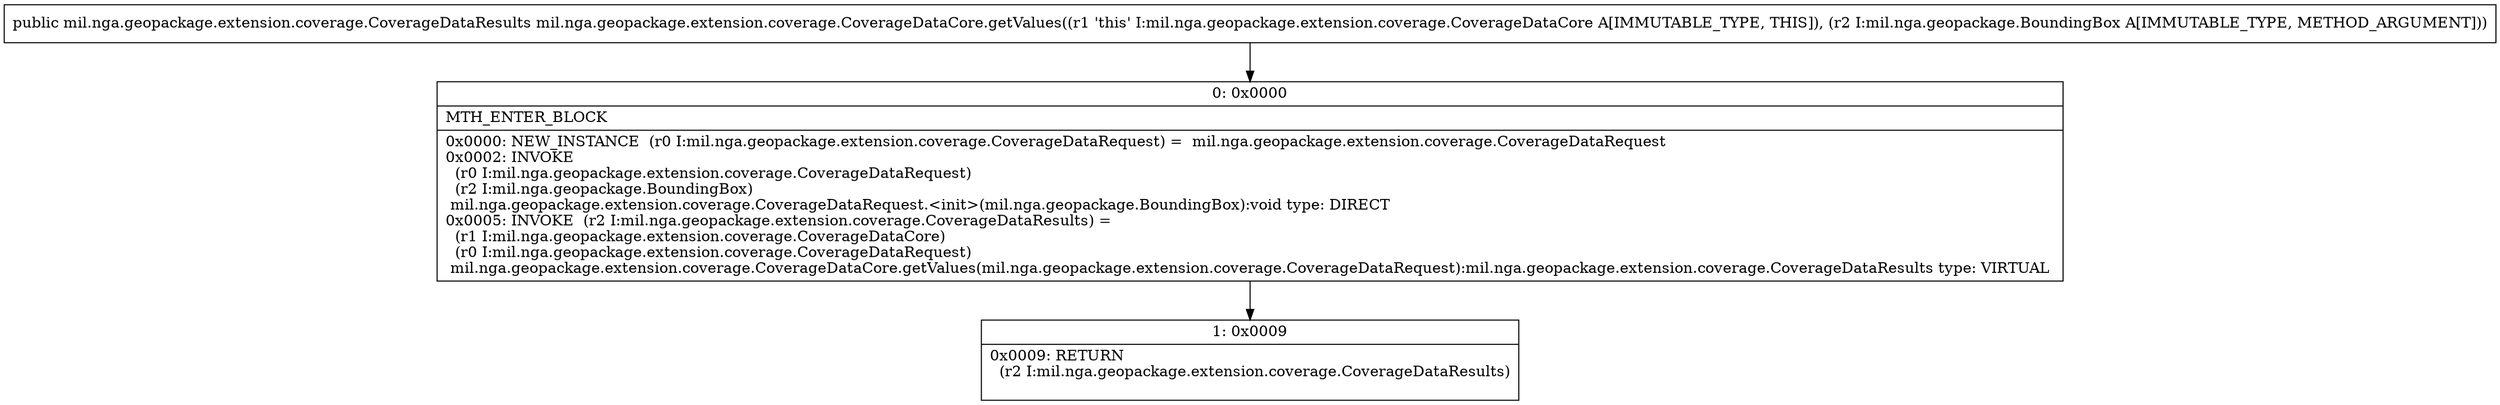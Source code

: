 digraph "CFG formil.nga.geopackage.extension.coverage.CoverageDataCore.getValues(Lmil\/nga\/geopackage\/BoundingBox;)Lmil\/nga\/geopackage\/extension\/coverage\/CoverageDataResults;" {
Node_0 [shape=record,label="{0\:\ 0x0000|MTH_ENTER_BLOCK\l|0x0000: NEW_INSTANCE  (r0 I:mil.nga.geopackage.extension.coverage.CoverageDataRequest) =  mil.nga.geopackage.extension.coverage.CoverageDataRequest \l0x0002: INVOKE  \l  (r0 I:mil.nga.geopackage.extension.coverage.CoverageDataRequest)\l  (r2 I:mil.nga.geopackage.BoundingBox)\l mil.nga.geopackage.extension.coverage.CoverageDataRequest.\<init\>(mil.nga.geopackage.BoundingBox):void type: DIRECT \l0x0005: INVOKE  (r2 I:mil.nga.geopackage.extension.coverage.CoverageDataResults) = \l  (r1 I:mil.nga.geopackage.extension.coverage.CoverageDataCore)\l  (r0 I:mil.nga.geopackage.extension.coverage.CoverageDataRequest)\l mil.nga.geopackage.extension.coverage.CoverageDataCore.getValues(mil.nga.geopackage.extension.coverage.CoverageDataRequest):mil.nga.geopackage.extension.coverage.CoverageDataResults type: VIRTUAL \l}"];
Node_1 [shape=record,label="{1\:\ 0x0009|0x0009: RETURN  \l  (r2 I:mil.nga.geopackage.extension.coverage.CoverageDataResults)\l \l}"];
MethodNode[shape=record,label="{public mil.nga.geopackage.extension.coverage.CoverageDataResults mil.nga.geopackage.extension.coverage.CoverageDataCore.getValues((r1 'this' I:mil.nga.geopackage.extension.coverage.CoverageDataCore A[IMMUTABLE_TYPE, THIS]), (r2 I:mil.nga.geopackage.BoundingBox A[IMMUTABLE_TYPE, METHOD_ARGUMENT])) }"];
MethodNode -> Node_0;
Node_0 -> Node_1;
}

